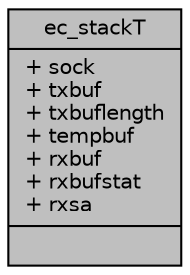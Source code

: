 digraph "ec_stackT"
{
 // INTERACTIVE_SVG=YES
  edge [fontname="Helvetica",fontsize="10",labelfontname="Helvetica",labelfontsize="10"];
  node [fontname="Helvetica",fontsize="10",shape=record];
  Node1 [label="{ec_stackT\n|+ sock\l+ txbuf\l+ txbuflength\l+ tempbuf\l+ rxbuf\l+ rxbufstat\l+ rxsa\l|}",height=0.2,width=0.4,color="black", fillcolor="grey75", style="filled" fontcolor="black"];
}
